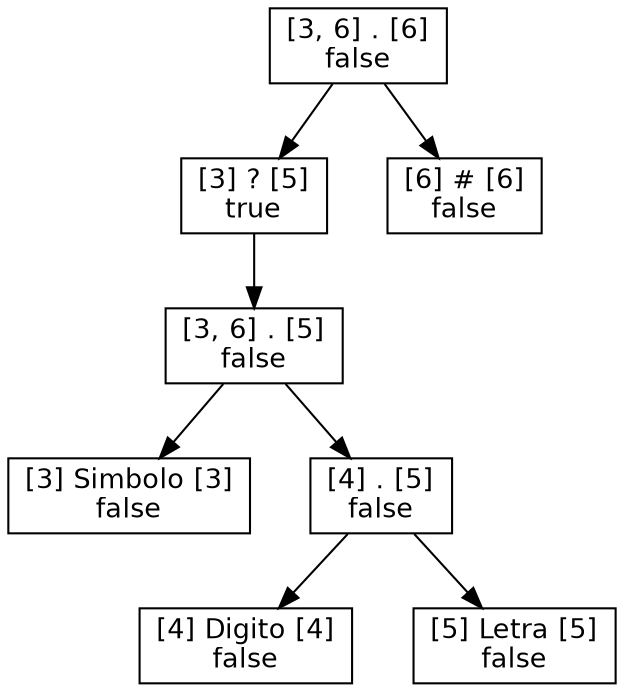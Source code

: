  digraph G {
    nodesep=0.4;
    ranksep=0.5;

node_ [fontsize=13 shape=box fontname = "helvetica" label="[3, 6] . [6]
false"];
node_ -> node_l;
node_ -> node_r;
node_l [fontsize=13 shape=box fontname = "helvetica" label="[3] ? [5]
true"];
node_l -> node_ll;
node_ll [fontsize=13 shape=box fontname = "helvetica" label="[3, 6] . [5]
false"];
node_ll -> node_lll;
node_ll -> node_llr;
node_lll [fontsize=13 shape=box fontname = "helvetica" label="[3] Simbolo [3]
false"];
node_llr [fontsize=13 shape=box fontname = "helvetica" label="[4] . [5]
false"];
node_llr -> node_llrl;
node_llr -> node_llrr;
node_llrl [fontsize=13 shape=box fontname = "helvetica" label="[4] Digito [4]
false"];
node_llrr [fontsize=13 shape=box fontname = "helvetica" label="[5] Letra [5]
false"];
node_r [fontsize=13 shape=box fontname = "helvetica" label="[6] # [6]
false"];
} 